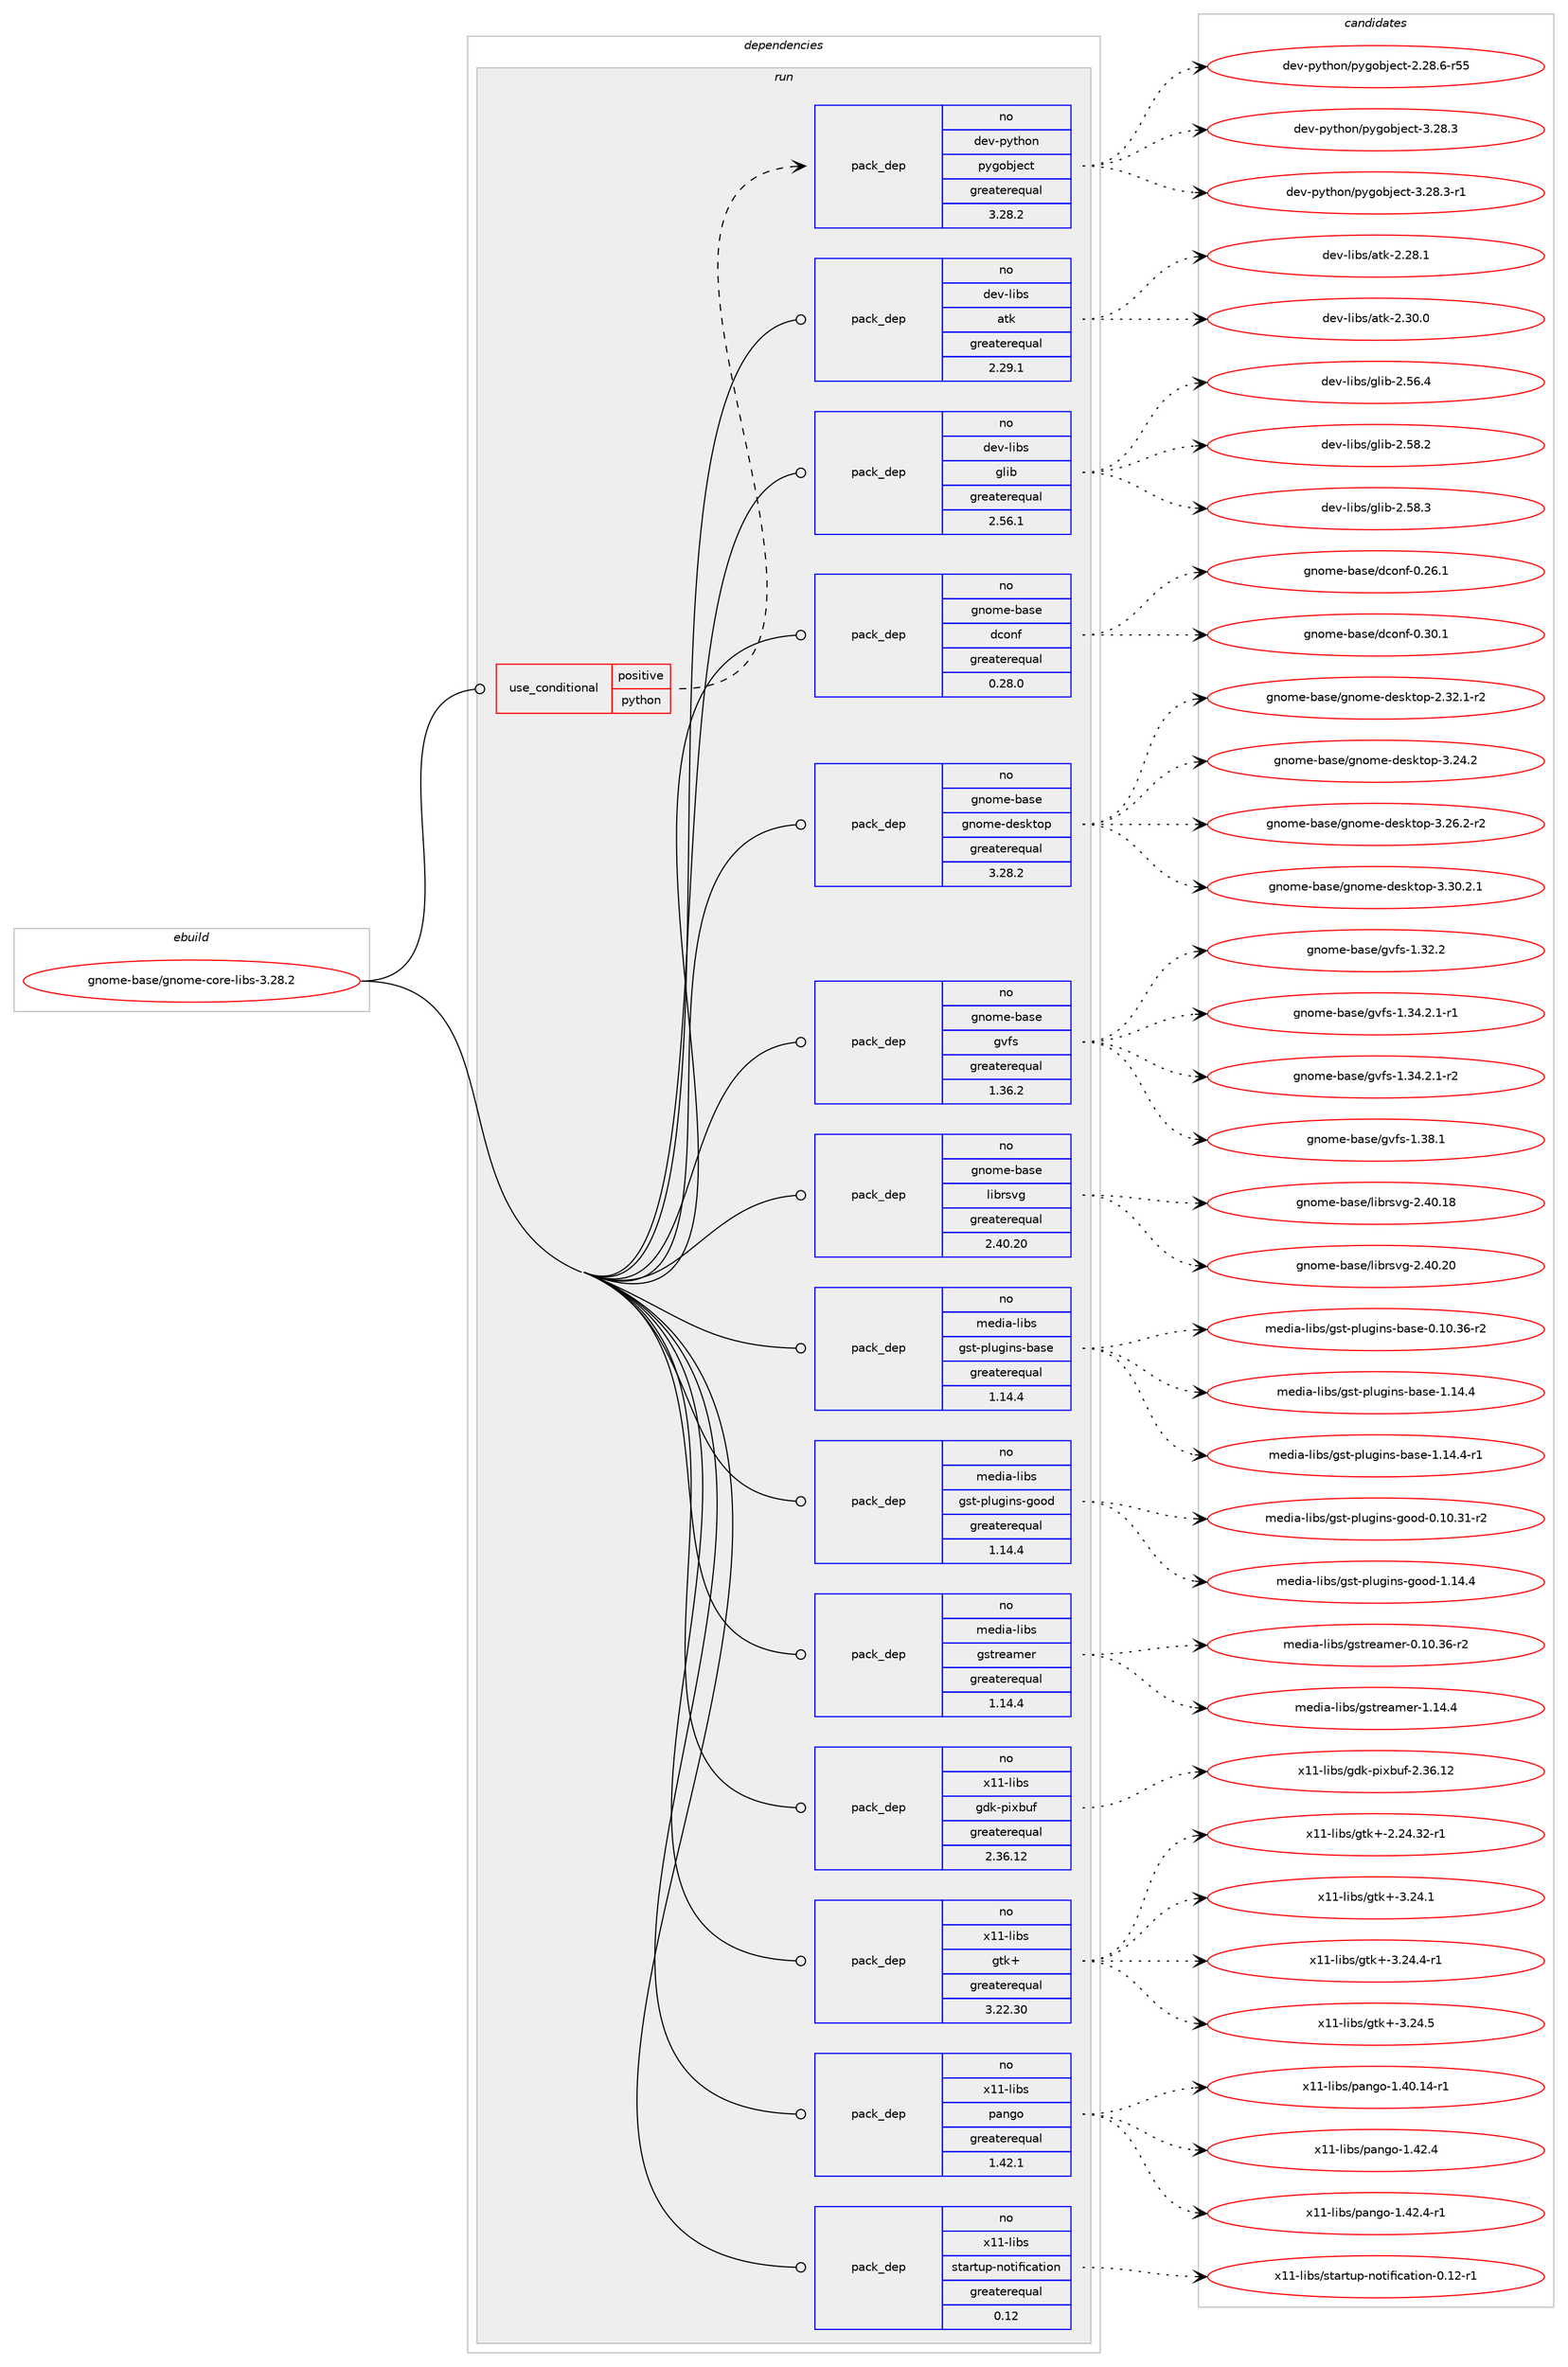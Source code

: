 digraph prolog {

# *************
# Graph options
# *************

newrank=true;
concentrate=true;
compound=true;
graph [rankdir=LR,fontname=Helvetica,fontsize=10,ranksep=1.5];#, ranksep=2.5, nodesep=0.2];
edge  [arrowhead=vee];
node  [fontname=Helvetica,fontsize=10];

# **********
# The ebuild
# **********

subgraph cluster_leftcol {
color=gray;
rank=same;
label=<<i>ebuild</i>>;
id [label="gnome-base/gnome-core-libs-3.28.2", color=red, width=4, href="../gnome-base/gnome-core-libs-3.28.2.svg"];
}

# ****************
# The dependencies
# ****************

subgraph cluster_midcol {
color=gray;
label=<<i>dependencies</i>>;
subgraph cluster_compile {
fillcolor="#eeeeee";
style=filled;
label=<<i>compile</i>>;
}
subgraph cluster_compileandrun {
fillcolor="#eeeeee";
style=filled;
label=<<i>compile and run</i>>;
}
subgraph cluster_run {
fillcolor="#eeeeee";
style=filled;
label=<<i>run</i>>;
subgraph cond427441 {
dependency1563158 [label=<<TABLE BORDER="0" CELLBORDER="1" CELLSPACING="0" CELLPADDING="4"><TR><TD ROWSPAN="3" CELLPADDING="10">use_conditional</TD></TR><TR><TD>positive</TD></TR><TR><TD>python</TD></TR></TABLE>>, shape=none, color=red];
subgraph pack1111593 {
dependency1563159 [label=<<TABLE BORDER="0" CELLBORDER="1" CELLSPACING="0" CELLPADDING="4" WIDTH="220"><TR><TD ROWSPAN="6" CELLPADDING="30">pack_dep</TD></TR><TR><TD WIDTH="110">no</TD></TR><TR><TD>dev-python</TD></TR><TR><TD>pygobject</TD></TR><TR><TD>greaterequal</TD></TR><TR><TD>3.28.2</TD></TR></TABLE>>, shape=none, color=blue];
}
dependency1563158:e -> dependency1563159:w [weight=20,style="dashed",arrowhead="vee"];
}
id:e -> dependency1563158:w [weight=20,style="solid",arrowhead="odot"];
subgraph pack1111594 {
dependency1563160 [label=<<TABLE BORDER="0" CELLBORDER="1" CELLSPACING="0" CELLPADDING="4" WIDTH="220"><TR><TD ROWSPAN="6" CELLPADDING="30">pack_dep</TD></TR><TR><TD WIDTH="110">no</TD></TR><TR><TD>dev-libs</TD></TR><TR><TD>atk</TD></TR><TR><TD>greaterequal</TD></TR><TR><TD>2.29.1</TD></TR></TABLE>>, shape=none, color=blue];
}
id:e -> dependency1563160:w [weight=20,style="solid",arrowhead="odot"];
subgraph pack1111595 {
dependency1563161 [label=<<TABLE BORDER="0" CELLBORDER="1" CELLSPACING="0" CELLPADDING="4" WIDTH="220"><TR><TD ROWSPAN="6" CELLPADDING="30">pack_dep</TD></TR><TR><TD WIDTH="110">no</TD></TR><TR><TD>dev-libs</TD></TR><TR><TD>glib</TD></TR><TR><TD>greaterequal</TD></TR><TR><TD>2.56.1</TD></TR></TABLE>>, shape=none, color=blue];
}
id:e -> dependency1563161:w [weight=20,style="solid",arrowhead="odot"];
subgraph pack1111596 {
dependency1563162 [label=<<TABLE BORDER="0" CELLBORDER="1" CELLSPACING="0" CELLPADDING="4" WIDTH="220"><TR><TD ROWSPAN="6" CELLPADDING="30">pack_dep</TD></TR><TR><TD WIDTH="110">no</TD></TR><TR><TD>gnome-base</TD></TR><TR><TD>dconf</TD></TR><TR><TD>greaterequal</TD></TR><TR><TD>0.28.0</TD></TR></TABLE>>, shape=none, color=blue];
}
id:e -> dependency1563162:w [weight=20,style="solid",arrowhead="odot"];
subgraph pack1111597 {
dependency1563163 [label=<<TABLE BORDER="0" CELLBORDER="1" CELLSPACING="0" CELLPADDING="4" WIDTH="220"><TR><TD ROWSPAN="6" CELLPADDING="30">pack_dep</TD></TR><TR><TD WIDTH="110">no</TD></TR><TR><TD>gnome-base</TD></TR><TR><TD>gnome-desktop</TD></TR><TR><TD>greaterequal</TD></TR><TR><TD>3.28.2</TD></TR></TABLE>>, shape=none, color=blue];
}
id:e -> dependency1563163:w [weight=20,style="solid",arrowhead="odot"];
subgraph pack1111598 {
dependency1563164 [label=<<TABLE BORDER="0" CELLBORDER="1" CELLSPACING="0" CELLPADDING="4" WIDTH="220"><TR><TD ROWSPAN="6" CELLPADDING="30">pack_dep</TD></TR><TR><TD WIDTH="110">no</TD></TR><TR><TD>gnome-base</TD></TR><TR><TD>gvfs</TD></TR><TR><TD>greaterequal</TD></TR><TR><TD>1.36.2</TD></TR></TABLE>>, shape=none, color=blue];
}
id:e -> dependency1563164:w [weight=20,style="solid",arrowhead="odot"];
subgraph pack1111599 {
dependency1563165 [label=<<TABLE BORDER="0" CELLBORDER="1" CELLSPACING="0" CELLPADDING="4" WIDTH="220"><TR><TD ROWSPAN="6" CELLPADDING="30">pack_dep</TD></TR><TR><TD WIDTH="110">no</TD></TR><TR><TD>gnome-base</TD></TR><TR><TD>librsvg</TD></TR><TR><TD>greaterequal</TD></TR><TR><TD>2.40.20</TD></TR></TABLE>>, shape=none, color=blue];
}
id:e -> dependency1563165:w [weight=20,style="solid",arrowhead="odot"];
subgraph pack1111600 {
dependency1563166 [label=<<TABLE BORDER="0" CELLBORDER="1" CELLSPACING="0" CELLPADDING="4" WIDTH="220"><TR><TD ROWSPAN="6" CELLPADDING="30">pack_dep</TD></TR><TR><TD WIDTH="110">no</TD></TR><TR><TD>media-libs</TD></TR><TR><TD>gst-plugins-base</TD></TR><TR><TD>greaterequal</TD></TR><TR><TD>1.14.4</TD></TR></TABLE>>, shape=none, color=blue];
}
id:e -> dependency1563166:w [weight=20,style="solid",arrowhead="odot"];
subgraph pack1111601 {
dependency1563167 [label=<<TABLE BORDER="0" CELLBORDER="1" CELLSPACING="0" CELLPADDING="4" WIDTH="220"><TR><TD ROWSPAN="6" CELLPADDING="30">pack_dep</TD></TR><TR><TD WIDTH="110">no</TD></TR><TR><TD>media-libs</TD></TR><TR><TD>gst-plugins-good</TD></TR><TR><TD>greaterequal</TD></TR><TR><TD>1.14.4</TD></TR></TABLE>>, shape=none, color=blue];
}
id:e -> dependency1563167:w [weight=20,style="solid",arrowhead="odot"];
subgraph pack1111602 {
dependency1563168 [label=<<TABLE BORDER="0" CELLBORDER="1" CELLSPACING="0" CELLPADDING="4" WIDTH="220"><TR><TD ROWSPAN="6" CELLPADDING="30">pack_dep</TD></TR><TR><TD WIDTH="110">no</TD></TR><TR><TD>media-libs</TD></TR><TR><TD>gstreamer</TD></TR><TR><TD>greaterequal</TD></TR><TR><TD>1.14.4</TD></TR></TABLE>>, shape=none, color=blue];
}
id:e -> dependency1563168:w [weight=20,style="solid",arrowhead="odot"];
subgraph pack1111603 {
dependency1563169 [label=<<TABLE BORDER="0" CELLBORDER="1" CELLSPACING="0" CELLPADDING="4" WIDTH="220"><TR><TD ROWSPAN="6" CELLPADDING="30">pack_dep</TD></TR><TR><TD WIDTH="110">no</TD></TR><TR><TD>x11-libs</TD></TR><TR><TD>gdk-pixbuf</TD></TR><TR><TD>greaterequal</TD></TR><TR><TD>2.36.12</TD></TR></TABLE>>, shape=none, color=blue];
}
id:e -> dependency1563169:w [weight=20,style="solid",arrowhead="odot"];
subgraph pack1111604 {
dependency1563170 [label=<<TABLE BORDER="0" CELLBORDER="1" CELLSPACING="0" CELLPADDING="4" WIDTH="220"><TR><TD ROWSPAN="6" CELLPADDING="30">pack_dep</TD></TR><TR><TD WIDTH="110">no</TD></TR><TR><TD>x11-libs</TD></TR><TR><TD>gtk+</TD></TR><TR><TD>greaterequal</TD></TR><TR><TD>3.22.30</TD></TR></TABLE>>, shape=none, color=blue];
}
id:e -> dependency1563170:w [weight=20,style="solid",arrowhead="odot"];
subgraph pack1111605 {
dependency1563171 [label=<<TABLE BORDER="0" CELLBORDER="1" CELLSPACING="0" CELLPADDING="4" WIDTH="220"><TR><TD ROWSPAN="6" CELLPADDING="30">pack_dep</TD></TR><TR><TD WIDTH="110">no</TD></TR><TR><TD>x11-libs</TD></TR><TR><TD>pango</TD></TR><TR><TD>greaterequal</TD></TR><TR><TD>1.42.1</TD></TR></TABLE>>, shape=none, color=blue];
}
id:e -> dependency1563171:w [weight=20,style="solid",arrowhead="odot"];
subgraph pack1111606 {
dependency1563172 [label=<<TABLE BORDER="0" CELLBORDER="1" CELLSPACING="0" CELLPADDING="4" WIDTH="220"><TR><TD ROWSPAN="6" CELLPADDING="30">pack_dep</TD></TR><TR><TD WIDTH="110">no</TD></TR><TR><TD>x11-libs</TD></TR><TR><TD>startup-notification</TD></TR><TR><TD>greaterequal</TD></TR><TR><TD>0.12</TD></TR></TABLE>>, shape=none, color=blue];
}
id:e -> dependency1563172:w [weight=20,style="solid",arrowhead="odot"];
}
}

# **************
# The candidates
# **************

subgraph cluster_choices {
rank=same;
color=gray;
label=<<i>candidates</i>>;

subgraph choice1111593 {
color=black;
nodesep=1;
choice1001011184511212111610411111047112121103111981061019911645504650564654451145353 [label="dev-python/pygobject-2.28.6-r55", color=red, width=4,href="../dev-python/pygobject-2.28.6-r55.svg"];
choice1001011184511212111610411111047112121103111981061019911645514650564651 [label="dev-python/pygobject-3.28.3", color=red, width=4,href="../dev-python/pygobject-3.28.3.svg"];
choice10010111845112121116104111110471121211031119810610199116455146505646514511449 [label="dev-python/pygobject-3.28.3-r1", color=red, width=4,href="../dev-python/pygobject-3.28.3-r1.svg"];
dependency1563159:e -> choice1001011184511212111610411111047112121103111981061019911645504650564654451145353:w [style=dotted,weight="100"];
dependency1563159:e -> choice1001011184511212111610411111047112121103111981061019911645514650564651:w [style=dotted,weight="100"];
dependency1563159:e -> choice10010111845112121116104111110471121211031119810610199116455146505646514511449:w [style=dotted,weight="100"];
}
subgraph choice1111594 {
color=black;
nodesep=1;
choice1001011184510810598115479711610745504650564649 [label="dev-libs/atk-2.28.1", color=red, width=4,href="../dev-libs/atk-2.28.1.svg"];
choice1001011184510810598115479711610745504651484648 [label="dev-libs/atk-2.30.0", color=red, width=4,href="../dev-libs/atk-2.30.0.svg"];
dependency1563160:e -> choice1001011184510810598115479711610745504650564649:w [style=dotted,weight="100"];
dependency1563160:e -> choice1001011184510810598115479711610745504651484648:w [style=dotted,weight="100"];
}
subgraph choice1111595 {
color=black;
nodesep=1;
choice1001011184510810598115471031081059845504653544652 [label="dev-libs/glib-2.56.4", color=red, width=4,href="../dev-libs/glib-2.56.4.svg"];
choice1001011184510810598115471031081059845504653564650 [label="dev-libs/glib-2.58.2", color=red, width=4,href="../dev-libs/glib-2.58.2.svg"];
choice1001011184510810598115471031081059845504653564651 [label="dev-libs/glib-2.58.3", color=red, width=4,href="../dev-libs/glib-2.58.3.svg"];
dependency1563161:e -> choice1001011184510810598115471031081059845504653544652:w [style=dotted,weight="100"];
dependency1563161:e -> choice1001011184510810598115471031081059845504653564650:w [style=dotted,weight="100"];
dependency1563161:e -> choice1001011184510810598115471031081059845504653564651:w [style=dotted,weight="100"];
}
subgraph choice1111596 {
color=black;
nodesep=1;
choice103110111109101459897115101471009911111010245484650544649 [label="gnome-base/dconf-0.26.1", color=red, width=4,href="../gnome-base/dconf-0.26.1.svg"];
choice103110111109101459897115101471009911111010245484651484649 [label="gnome-base/dconf-0.30.1", color=red, width=4,href="../gnome-base/dconf-0.30.1.svg"];
dependency1563162:e -> choice103110111109101459897115101471009911111010245484650544649:w [style=dotted,weight="100"];
dependency1563162:e -> choice103110111109101459897115101471009911111010245484651484649:w [style=dotted,weight="100"];
}
subgraph choice1111597 {
color=black;
nodesep=1;
choice1031101111091014598971151014710311011110910145100101115107116111112455046515046494511450 [label="gnome-base/gnome-desktop-2.32.1-r2", color=red, width=4,href="../gnome-base/gnome-desktop-2.32.1-r2.svg"];
choice103110111109101459897115101471031101111091014510010111510711611111245514650524650 [label="gnome-base/gnome-desktop-3.24.2", color=red, width=4,href="../gnome-base/gnome-desktop-3.24.2.svg"];
choice1031101111091014598971151014710311011110910145100101115107116111112455146505446504511450 [label="gnome-base/gnome-desktop-3.26.2-r2", color=red, width=4,href="../gnome-base/gnome-desktop-3.26.2-r2.svg"];
choice1031101111091014598971151014710311011110910145100101115107116111112455146514846504649 [label="gnome-base/gnome-desktop-3.30.2.1", color=red, width=4,href="../gnome-base/gnome-desktop-3.30.2.1.svg"];
dependency1563163:e -> choice1031101111091014598971151014710311011110910145100101115107116111112455046515046494511450:w [style=dotted,weight="100"];
dependency1563163:e -> choice103110111109101459897115101471031101111091014510010111510711611111245514650524650:w [style=dotted,weight="100"];
dependency1563163:e -> choice1031101111091014598971151014710311011110910145100101115107116111112455146505446504511450:w [style=dotted,weight="100"];
dependency1563163:e -> choice1031101111091014598971151014710311011110910145100101115107116111112455146514846504649:w [style=dotted,weight="100"];
}
subgraph choice1111598 {
color=black;
nodesep=1;
choice1031101111091014598971151014710311810211545494651504650 [label="gnome-base/gvfs-1.32.2", color=red, width=4,href="../gnome-base/gvfs-1.32.2.svg"];
choice103110111109101459897115101471031181021154549465152465046494511449 [label="gnome-base/gvfs-1.34.2.1-r1", color=red, width=4,href="../gnome-base/gvfs-1.34.2.1-r1.svg"];
choice103110111109101459897115101471031181021154549465152465046494511450 [label="gnome-base/gvfs-1.34.2.1-r2", color=red, width=4,href="../gnome-base/gvfs-1.34.2.1-r2.svg"];
choice1031101111091014598971151014710311810211545494651564649 [label="gnome-base/gvfs-1.38.1", color=red, width=4,href="../gnome-base/gvfs-1.38.1.svg"];
dependency1563164:e -> choice1031101111091014598971151014710311810211545494651504650:w [style=dotted,weight="100"];
dependency1563164:e -> choice103110111109101459897115101471031181021154549465152465046494511449:w [style=dotted,weight="100"];
dependency1563164:e -> choice103110111109101459897115101471031181021154549465152465046494511450:w [style=dotted,weight="100"];
dependency1563164:e -> choice1031101111091014598971151014710311810211545494651564649:w [style=dotted,weight="100"];
}
subgraph choice1111599 {
color=black;
nodesep=1;
choice10311011110910145989711510147108105981141151181034550465248464956 [label="gnome-base/librsvg-2.40.18", color=red, width=4,href="../gnome-base/librsvg-2.40.18.svg"];
choice10311011110910145989711510147108105981141151181034550465248465048 [label="gnome-base/librsvg-2.40.20", color=red, width=4,href="../gnome-base/librsvg-2.40.20.svg"];
dependency1563165:e -> choice10311011110910145989711510147108105981141151181034550465248464956:w [style=dotted,weight="100"];
dependency1563165:e -> choice10311011110910145989711510147108105981141151181034550465248465048:w [style=dotted,weight="100"];
}
subgraph choice1111600 {
color=black;
nodesep=1;
choice109101100105974510810598115471031151164511210811710310511011545989711510145484649484651544511450 [label="media-libs/gst-plugins-base-0.10.36-r2", color=red, width=4,href="../media-libs/gst-plugins-base-0.10.36-r2.svg"];
choice109101100105974510810598115471031151164511210811710310511011545989711510145494649524652 [label="media-libs/gst-plugins-base-1.14.4", color=red, width=4,href="../media-libs/gst-plugins-base-1.14.4.svg"];
choice1091011001059745108105981154710311511645112108117103105110115459897115101454946495246524511449 [label="media-libs/gst-plugins-base-1.14.4-r1", color=red, width=4,href="../media-libs/gst-plugins-base-1.14.4-r1.svg"];
dependency1563166:e -> choice109101100105974510810598115471031151164511210811710310511011545989711510145484649484651544511450:w [style=dotted,weight="100"];
dependency1563166:e -> choice109101100105974510810598115471031151164511210811710310511011545989711510145494649524652:w [style=dotted,weight="100"];
dependency1563166:e -> choice1091011001059745108105981154710311511645112108117103105110115459897115101454946495246524511449:w [style=dotted,weight="100"];
}
subgraph choice1111601 {
color=black;
nodesep=1;
choice10910110010597451081059811547103115116451121081171031051101154510311111110045484649484651494511450 [label="media-libs/gst-plugins-good-0.10.31-r2", color=red, width=4,href="../media-libs/gst-plugins-good-0.10.31-r2.svg"];
choice10910110010597451081059811547103115116451121081171031051101154510311111110045494649524652 [label="media-libs/gst-plugins-good-1.14.4", color=red, width=4,href="../media-libs/gst-plugins-good-1.14.4.svg"];
dependency1563167:e -> choice10910110010597451081059811547103115116451121081171031051101154510311111110045484649484651494511450:w [style=dotted,weight="100"];
dependency1563167:e -> choice10910110010597451081059811547103115116451121081171031051101154510311111110045494649524652:w [style=dotted,weight="100"];
}
subgraph choice1111602 {
color=black;
nodesep=1;
choice109101100105974510810598115471031151161141019710910111445484649484651544511450 [label="media-libs/gstreamer-0.10.36-r2", color=red, width=4,href="../media-libs/gstreamer-0.10.36-r2.svg"];
choice109101100105974510810598115471031151161141019710910111445494649524652 [label="media-libs/gstreamer-1.14.4", color=red, width=4,href="../media-libs/gstreamer-1.14.4.svg"];
dependency1563168:e -> choice109101100105974510810598115471031151161141019710910111445484649484651544511450:w [style=dotted,weight="100"];
dependency1563168:e -> choice109101100105974510810598115471031151161141019710910111445494649524652:w [style=dotted,weight="100"];
}
subgraph choice1111603 {
color=black;
nodesep=1;
choice120494945108105981154710310010745112105120981171024550465154464950 [label="x11-libs/gdk-pixbuf-2.36.12", color=red, width=4,href="../x11-libs/gdk-pixbuf-2.36.12.svg"];
dependency1563169:e -> choice120494945108105981154710310010745112105120981171024550465154464950:w [style=dotted,weight="100"];
}
subgraph choice1111604 {
color=black;
nodesep=1;
choice12049494510810598115471031161074345504650524651504511449 [label="x11-libs/gtk+-2.24.32-r1", color=red, width=4,href="../x11-libs/gtk+-2.24.32-r1.svg"];
choice12049494510810598115471031161074345514650524649 [label="x11-libs/gtk+-3.24.1", color=red, width=4,href="../x11-libs/gtk+-3.24.1.svg"];
choice120494945108105981154710311610743455146505246524511449 [label="x11-libs/gtk+-3.24.4-r1", color=red, width=4,href="../x11-libs/gtk+-3.24.4-r1.svg"];
choice12049494510810598115471031161074345514650524653 [label="x11-libs/gtk+-3.24.5", color=red, width=4,href="../x11-libs/gtk+-3.24.5.svg"];
dependency1563170:e -> choice12049494510810598115471031161074345504650524651504511449:w [style=dotted,weight="100"];
dependency1563170:e -> choice12049494510810598115471031161074345514650524649:w [style=dotted,weight="100"];
dependency1563170:e -> choice120494945108105981154710311610743455146505246524511449:w [style=dotted,weight="100"];
dependency1563170:e -> choice12049494510810598115471031161074345514650524653:w [style=dotted,weight="100"];
}
subgraph choice1111605 {
color=black;
nodesep=1;
choice12049494510810598115471129711010311145494652484649524511449 [label="x11-libs/pango-1.40.14-r1", color=red, width=4,href="../x11-libs/pango-1.40.14-r1.svg"];
choice12049494510810598115471129711010311145494652504652 [label="x11-libs/pango-1.42.4", color=red, width=4,href="../x11-libs/pango-1.42.4.svg"];
choice120494945108105981154711297110103111454946525046524511449 [label="x11-libs/pango-1.42.4-r1", color=red, width=4,href="../x11-libs/pango-1.42.4-r1.svg"];
dependency1563171:e -> choice12049494510810598115471129711010311145494652484649524511449:w [style=dotted,weight="100"];
dependency1563171:e -> choice12049494510810598115471129711010311145494652504652:w [style=dotted,weight="100"];
dependency1563171:e -> choice120494945108105981154711297110103111454946525046524511449:w [style=dotted,weight="100"];
}
subgraph choice1111606 {
color=black;
nodesep=1;
choice12049494510810598115471151169711411611711245110111116105102105999711610511111045484649504511449 [label="x11-libs/startup-notification-0.12-r1", color=red, width=4,href="../x11-libs/startup-notification-0.12-r1.svg"];
dependency1563172:e -> choice12049494510810598115471151169711411611711245110111116105102105999711610511111045484649504511449:w [style=dotted,weight="100"];
}
}

}
